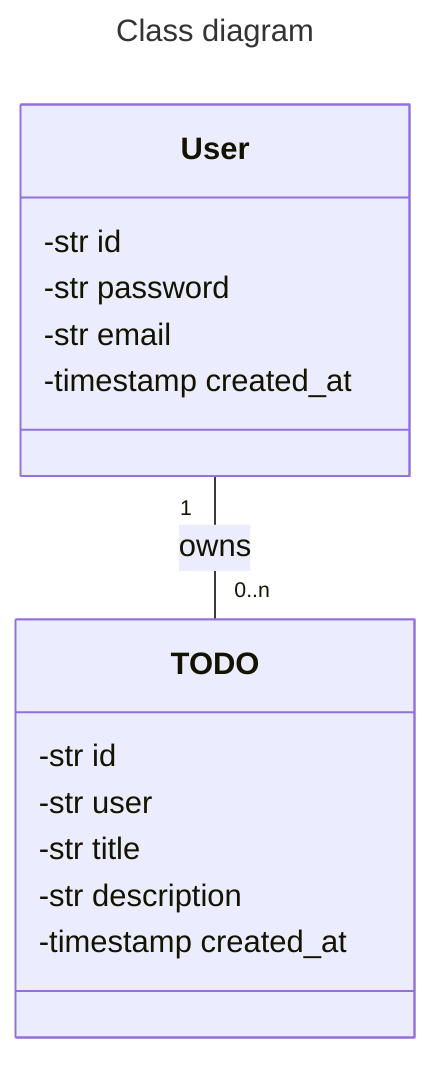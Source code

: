 ---
title: Class diagram
---
classDiagram
    User "1"--"0..n"TODO : owns
    class User{
        -str id
        -str password
        -str email
        -timestamp created_at
    }
    class TODO{
        -str id
        -str user
        -str title
        -str description
        -timestamp created_at
    }